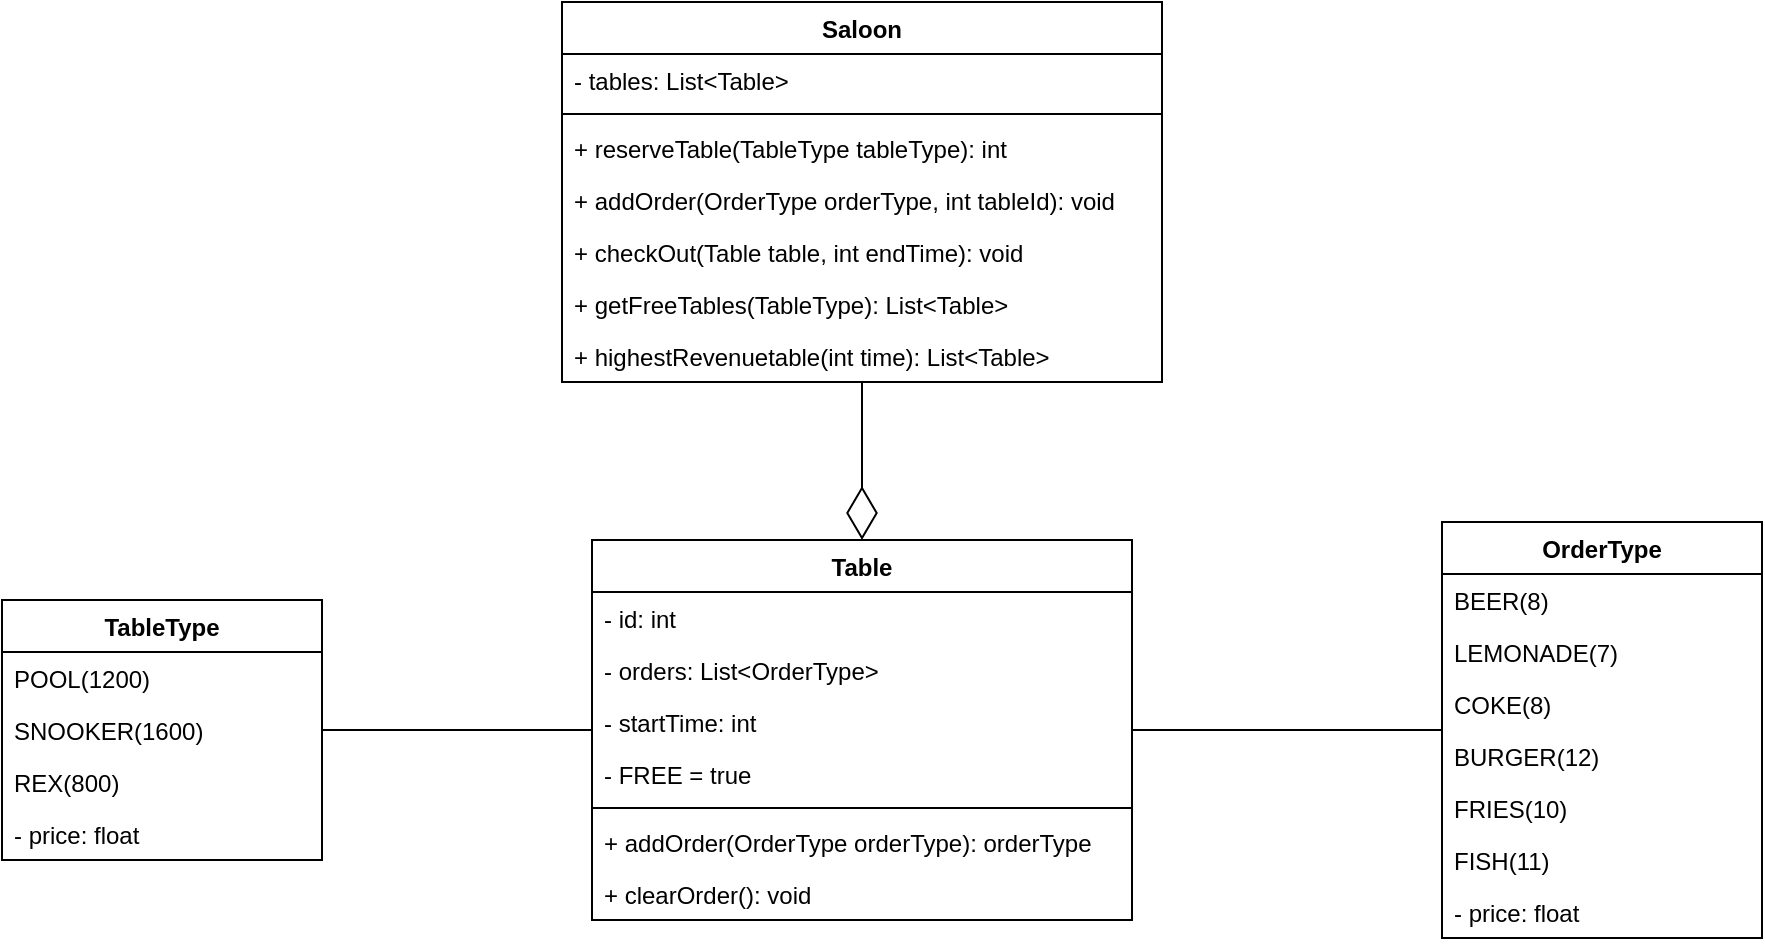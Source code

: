 <mxfile version="20.5.3" type="embed"><diagram id="C5RBs43oDa-KdzZeNtuy" name="Page-1"><mxGraphModel dx="1885" dy="874" grid="1" gridSize="10" guides="1" tooltips="1" connect="1" arrows="1" fold="1" page="1" pageScale="1" pageWidth="827" pageHeight="1169" math="0" shadow="0"><root><mxCell id="WIyWlLk6GJQsqaUBKTNV-0"/><mxCell id="WIyWlLk6GJQsqaUBKTNV-1" parent="WIyWlLk6GJQsqaUBKTNV-0"/><mxCell id="1" style="edgeStyle=orthogonalEdgeStyle;rounded=0;orthogonalLoop=1;jettySize=auto;html=1;endArrow=none;endFill=0;" edge="1" parent="WIyWlLk6GJQsqaUBKTNV-1" source="KYRfigZfdq7UTcLGH72t-0" target="KYRfigZfdq7UTcLGH72t-21"><mxGeometry relative="1" as="geometry"/></mxCell><mxCell id="KYRfigZfdq7UTcLGH72t-0" value="TableType" style="swimlane;fontStyle=1;childLayout=stackLayout;horizontal=1;startSize=26;horizontalStack=0;resizeParent=1;resizeParentMax=0;resizeLast=0;collapsible=1;marginBottom=0;" parent="WIyWlLk6GJQsqaUBKTNV-1" vertex="1"><mxGeometry x="-90" y="349" width="160" height="130" as="geometry"/></mxCell><mxCell id="KYRfigZfdq7UTcLGH72t-1" value="POOL(1200)" style="text;strokeColor=none;fillColor=none;align=left;verticalAlign=top;spacingLeft=4;spacingRight=4;overflow=hidden;rotatable=0;points=[[0,0.5],[1,0.5]];portConstraint=eastwest;" parent="KYRfigZfdq7UTcLGH72t-0" vertex="1"><mxGeometry y="26" width="160" height="26" as="geometry"/></mxCell><mxCell id="KYRfigZfdq7UTcLGH72t-2" value="SNOOKER(1600)" style="text;strokeColor=none;fillColor=none;align=left;verticalAlign=top;spacingLeft=4;spacingRight=4;overflow=hidden;rotatable=0;points=[[0,0.5],[1,0.5]];portConstraint=eastwest;" parent="KYRfigZfdq7UTcLGH72t-0" vertex="1"><mxGeometry y="52" width="160" height="26" as="geometry"/></mxCell><mxCell id="KYRfigZfdq7UTcLGH72t-3" value="REX(800)" style="text;strokeColor=none;fillColor=none;align=left;verticalAlign=top;spacingLeft=4;spacingRight=4;overflow=hidden;rotatable=0;points=[[0,0.5],[1,0.5]];portConstraint=eastwest;" parent="KYRfigZfdq7UTcLGH72t-0" vertex="1"><mxGeometry y="78" width="160" height="26" as="geometry"/></mxCell><mxCell id="KYRfigZfdq7UTcLGH72t-4" value="- price: float" style="text;strokeColor=none;fillColor=none;align=left;verticalAlign=top;spacingLeft=4;spacingRight=4;overflow=hidden;rotatable=0;points=[[0,0.5],[1,0.5]];portConstraint=eastwest;" parent="KYRfigZfdq7UTcLGH72t-0" vertex="1"><mxGeometry y="104" width="160" height="26" as="geometry"/></mxCell><mxCell id="KYRfigZfdq7UTcLGH72t-5" value="Saloon" style="swimlane;fontStyle=1;childLayout=stackLayout;horizontal=1;startSize=26;horizontalStack=0;resizeParent=1;resizeParentMax=0;resizeLast=0;collapsible=1;marginBottom=0;" parent="WIyWlLk6GJQsqaUBKTNV-1" vertex="1"><mxGeometry x="190" y="50" width="300" height="190" as="geometry"/></mxCell><mxCell id="KYRfigZfdq7UTcLGH72t-6" value="- tables: List&lt;Table&gt;" style="text;strokeColor=none;fillColor=none;align=left;verticalAlign=top;spacingLeft=4;spacingRight=4;overflow=hidden;rotatable=0;points=[[0,0.5],[1,0.5]];portConstraint=eastwest;" parent="KYRfigZfdq7UTcLGH72t-5" vertex="1"><mxGeometry y="26" width="300" height="26" as="geometry"/></mxCell><mxCell id="KYRfigZfdq7UTcLGH72t-7" value="" style="line;strokeWidth=1;fillColor=none;align=left;verticalAlign=middle;spacingTop=-1;spacingLeft=3;spacingRight=3;rotatable=0;labelPosition=right;points=[];portConstraint=eastwest;" parent="KYRfigZfdq7UTcLGH72t-5" vertex="1"><mxGeometry y="52" width="300" height="8" as="geometry"/></mxCell><mxCell id="KYRfigZfdq7UTcLGH72t-8" value="+ reserveTable(TableType tableType): int" style="text;strokeColor=none;fillColor=none;align=left;verticalAlign=top;spacingLeft=4;spacingRight=4;overflow=hidden;rotatable=0;points=[[0,0.5],[1,0.5]];portConstraint=eastwest;" parent="KYRfigZfdq7UTcLGH72t-5" vertex="1"><mxGeometry y="60" width="300" height="26" as="geometry"/></mxCell><mxCell id="KYRfigZfdq7UTcLGH72t-9" value="+ addOrder(OrderType orderType, int tableId): void" style="text;strokeColor=none;fillColor=none;align=left;verticalAlign=top;spacingLeft=4;spacingRight=4;overflow=hidden;rotatable=0;points=[[0,0.5],[1,0.5]];portConstraint=eastwest;" parent="KYRfigZfdq7UTcLGH72t-5" vertex="1"><mxGeometry y="86" width="300" height="26" as="geometry"/></mxCell><mxCell id="KYRfigZfdq7UTcLGH72t-10" value="+ checkOut(Table table, int endTime): void" style="text;strokeColor=none;fillColor=none;align=left;verticalAlign=top;spacingLeft=4;spacingRight=4;overflow=hidden;rotatable=0;points=[[0,0.5],[1,0.5]];portConstraint=eastwest;" parent="KYRfigZfdq7UTcLGH72t-5" vertex="1"><mxGeometry y="112" width="300" height="26" as="geometry"/></mxCell><mxCell id="KYRfigZfdq7UTcLGH72t-11" value="+ getFreeTables(TableType): List&lt;Table&gt;" style="text;strokeColor=none;fillColor=none;align=left;verticalAlign=top;spacingLeft=4;spacingRight=4;overflow=hidden;rotatable=0;points=[[0,0.5],[1,0.5]];portConstraint=eastwest;" parent="KYRfigZfdq7UTcLGH72t-5" vertex="1"><mxGeometry y="138" width="300" height="26" as="geometry"/></mxCell><mxCell id="KYRfigZfdq7UTcLGH72t-12" value="+ highestRevenuetable(int time): List&lt;Table&gt;" style="text;strokeColor=none;fillColor=none;align=left;verticalAlign=top;spacingLeft=4;spacingRight=4;overflow=hidden;rotatable=0;points=[[0,0.5],[1,0.5]];portConstraint=eastwest;" parent="KYRfigZfdq7UTcLGH72t-5" vertex="1"><mxGeometry y="164" width="300" height="26" as="geometry"/></mxCell><mxCell id="0" style="edgeStyle=orthogonalEdgeStyle;rounded=0;orthogonalLoop=1;jettySize=auto;html=1;endArrow=none;endFill=0;" edge="1" parent="WIyWlLk6GJQsqaUBKTNV-1" source="KYRfigZfdq7UTcLGH72t-13" target="KYRfigZfdq7UTcLGH72t-21"><mxGeometry relative="1" as="geometry"/></mxCell><mxCell id="KYRfigZfdq7UTcLGH72t-13" value="OrderType" style="swimlane;fontStyle=1;childLayout=stackLayout;horizontal=1;startSize=26;horizontalStack=0;resizeParent=1;resizeParentMax=0;resizeLast=0;collapsible=1;marginBottom=0;" parent="WIyWlLk6GJQsqaUBKTNV-1" vertex="1"><mxGeometry x="630" y="310" width="160" height="208" as="geometry"/></mxCell><mxCell id="KYRfigZfdq7UTcLGH72t-14" value="BEER(8)" style="text;strokeColor=none;fillColor=none;align=left;verticalAlign=top;spacingLeft=4;spacingRight=4;overflow=hidden;rotatable=0;points=[[0,0.5],[1,0.5]];portConstraint=eastwest;" parent="KYRfigZfdq7UTcLGH72t-13" vertex="1"><mxGeometry y="26" width="160" height="26" as="geometry"/></mxCell><mxCell id="KYRfigZfdq7UTcLGH72t-15" value="LEMONADE(7)" style="text;strokeColor=none;fillColor=none;align=left;verticalAlign=top;spacingLeft=4;spacingRight=4;overflow=hidden;rotatable=0;points=[[0,0.5],[1,0.5]];portConstraint=eastwest;" parent="KYRfigZfdq7UTcLGH72t-13" vertex="1"><mxGeometry y="52" width="160" height="26" as="geometry"/></mxCell><mxCell id="KYRfigZfdq7UTcLGH72t-16" value="COKE(8)" style="text;strokeColor=none;fillColor=none;align=left;verticalAlign=top;spacingLeft=4;spacingRight=4;overflow=hidden;rotatable=0;points=[[0,0.5],[1,0.5]];portConstraint=eastwest;" parent="KYRfigZfdq7UTcLGH72t-13" vertex="1"><mxGeometry y="78" width="160" height="26" as="geometry"/></mxCell><mxCell id="KYRfigZfdq7UTcLGH72t-17" value="BURGER(12)" style="text;strokeColor=none;fillColor=none;align=left;verticalAlign=top;spacingLeft=4;spacingRight=4;overflow=hidden;rotatable=0;points=[[0,0.5],[1,0.5]];portConstraint=eastwest;" parent="KYRfigZfdq7UTcLGH72t-13" vertex="1"><mxGeometry y="104" width="160" height="26" as="geometry"/></mxCell><mxCell id="KYRfigZfdq7UTcLGH72t-18" value="FRIES(10)" style="text;strokeColor=none;fillColor=none;align=left;verticalAlign=top;spacingLeft=4;spacingRight=4;overflow=hidden;rotatable=0;points=[[0,0.5],[1,0.5]];portConstraint=eastwest;" parent="KYRfigZfdq7UTcLGH72t-13" vertex="1"><mxGeometry y="130" width="160" height="26" as="geometry"/></mxCell><mxCell id="KYRfigZfdq7UTcLGH72t-19" value="FISH(11)" style="text;strokeColor=none;fillColor=none;align=left;verticalAlign=top;spacingLeft=4;spacingRight=4;overflow=hidden;rotatable=0;points=[[0,0.5],[1,0.5]];portConstraint=eastwest;" parent="KYRfigZfdq7UTcLGH72t-13" vertex="1"><mxGeometry y="156" width="160" height="26" as="geometry"/></mxCell><mxCell id="KYRfigZfdq7UTcLGH72t-20" value="- price: float" style="text;strokeColor=none;fillColor=none;align=left;verticalAlign=top;spacingLeft=4;spacingRight=4;overflow=hidden;rotatable=0;points=[[0,0.5],[1,0.5]];portConstraint=eastwest;" parent="KYRfigZfdq7UTcLGH72t-13" vertex="1"><mxGeometry y="182" width="160" height="26" as="geometry"/></mxCell><mxCell id="KYRfigZfdq7UTcLGH72t-21" value="Table" style="swimlane;fontStyle=1;childLayout=stackLayout;horizontal=1;startSize=26;horizontalStack=0;resizeParent=1;resizeParentMax=0;resizeLast=0;collapsible=1;marginBottom=0;" parent="WIyWlLk6GJQsqaUBKTNV-1" vertex="1"><mxGeometry x="205" y="319" width="270" height="190" as="geometry"/></mxCell><mxCell id="KYRfigZfdq7UTcLGH72t-22" value="- id: int" style="text;strokeColor=none;fillColor=none;align=left;verticalAlign=top;spacingLeft=4;spacingRight=4;overflow=hidden;rotatable=0;points=[[0,0.5],[1,0.5]];portConstraint=eastwest;" parent="KYRfigZfdq7UTcLGH72t-21" vertex="1"><mxGeometry y="26" width="270" height="26" as="geometry"/></mxCell><mxCell id="KYRfigZfdq7UTcLGH72t-23" value="- orders: List&lt;OrderType&gt;" style="text;strokeColor=none;fillColor=none;align=left;verticalAlign=top;spacingLeft=4;spacingRight=4;overflow=hidden;rotatable=0;points=[[0,0.5],[1,0.5]];portConstraint=eastwest;" parent="KYRfigZfdq7UTcLGH72t-21" vertex="1"><mxGeometry y="52" width="270" height="26" as="geometry"/></mxCell><mxCell id="KYRfigZfdq7UTcLGH72t-24" value="- startTime: int" style="text;strokeColor=none;fillColor=none;align=left;verticalAlign=top;spacingLeft=4;spacingRight=4;overflow=hidden;rotatable=0;points=[[0,0.5],[1,0.5]];portConstraint=eastwest;" parent="KYRfigZfdq7UTcLGH72t-21" vertex="1"><mxGeometry y="78" width="270" height="26" as="geometry"/></mxCell><mxCell id="KYRfigZfdq7UTcLGH72t-25" value="- FREE = true" style="text;strokeColor=none;fillColor=none;align=left;verticalAlign=top;spacingLeft=4;spacingRight=4;overflow=hidden;rotatable=0;points=[[0,0.5],[1,0.5]];portConstraint=eastwest;" parent="KYRfigZfdq7UTcLGH72t-21" vertex="1"><mxGeometry y="104" width="270" height="26" as="geometry"/></mxCell><mxCell id="KYRfigZfdq7UTcLGH72t-26" value="" style="line;strokeWidth=1;fillColor=none;align=left;verticalAlign=middle;spacingTop=-1;spacingLeft=3;spacingRight=3;rotatable=0;labelPosition=right;points=[];portConstraint=eastwest;" parent="KYRfigZfdq7UTcLGH72t-21" vertex="1"><mxGeometry y="130" width="270" height="8" as="geometry"/></mxCell><mxCell id="KYRfigZfdq7UTcLGH72t-27" value="+ addOrder(OrderType orderType): orderType" style="text;strokeColor=none;fillColor=none;align=left;verticalAlign=top;spacingLeft=4;spacingRight=4;overflow=hidden;rotatable=0;points=[[0,0.5],[1,0.5]];portConstraint=eastwest;" parent="KYRfigZfdq7UTcLGH72t-21" vertex="1"><mxGeometry y="138" width="270" height="26" as="geometry"/></mxCell><mxCell id="KYRfigZfdq7UTcLGH72t-28" value="+ clearOrder(): void" style="text;strokeColor=none;fillColor=none;align=left;verticalAlign=top;spacingLeft=4;spacingRight=4;overflow=hidden;rotatable=0;points=[[0,0.5],[1,0.5]];portConstraint=eastwest;" parent="KYRfigZfdq7UTcLGH72t-21" vertex="1"><mxGeometry y="164" width="270" height="26" as="geometry"/></mxCell><mxCell id="KYRfigZfdq7UTcLGH72t-29" value="" style="endArrow=diamondThin;endFill=0;endSize=24;html=1;rounded=0;" parent="WIyWlLk6GJQsqaUBKTNV-1" source="KYRfigZfdq7UTcLGH72t-5" target="KYRfigZfdq7UTcLGH72t-21" edge="1"><mxGeometry width="160" relative="1" as="geometry"><mxPoint x="270" y="270" as="sourcePoint"/><mxPoint x="430" y="270" as="targetPoint"/></mxGeometry></mxCell></root></mxGraphModel></diagram></mxfile>
